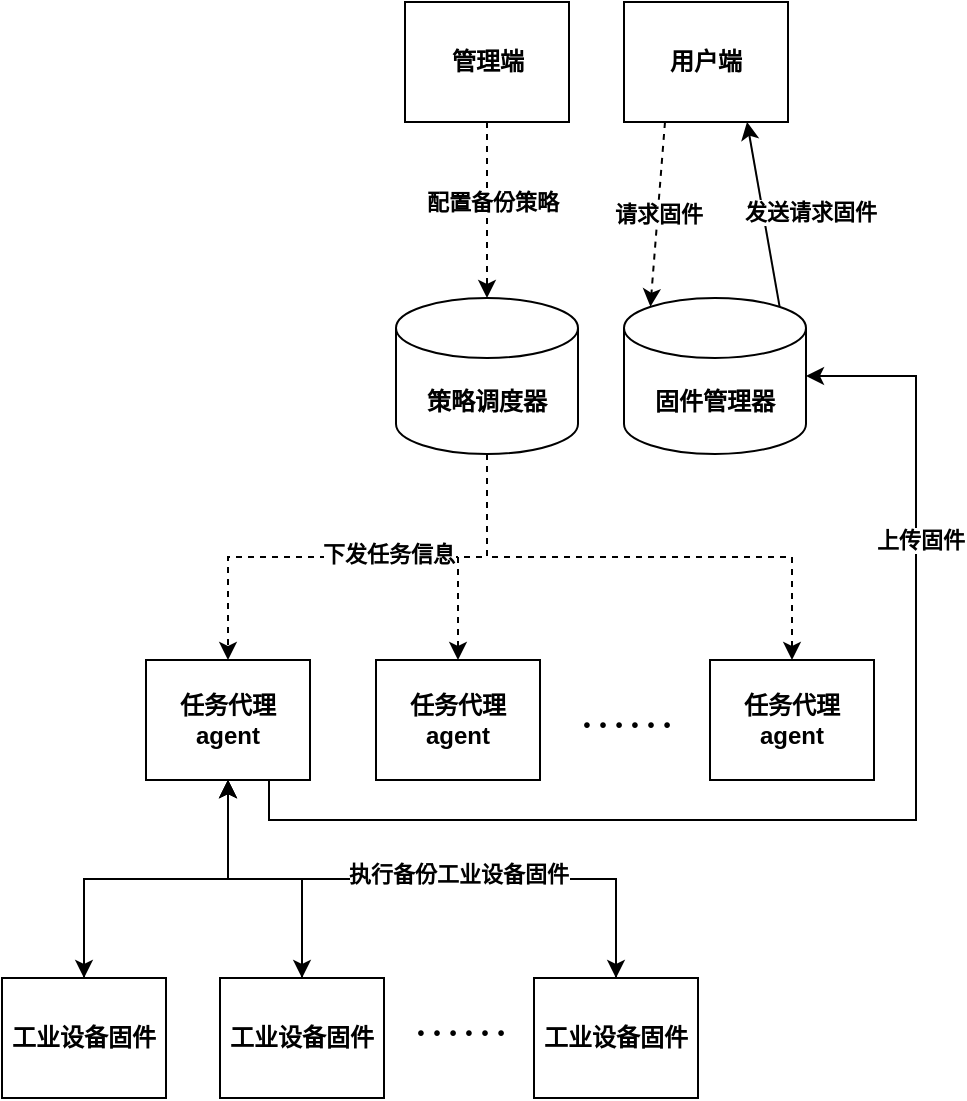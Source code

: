 <mxfile version="16.6.6" type="github">
  <diagram id="_G1xeEsAA8JANmBD5S7e" name="Page-1">
    <mxGraphModel dx="394" dy="681" grid="0" gridSize="10" guides="1" tooltips="1" connect="1" arrows="1" fold="1" page="1" pageScale="1" pageWidth="827" pageHeight="1169" math="0" shadow="0">
      <root>
        <mxCell id="0" />
        <mxCell id="1" parent="0" />
        <mxCell id="A042u1E6h-MGTahwksuI-42" style="edgeStyle=orthogonalEdgeStyle;rounded=0;orthogonalLoop=1;jettySize=auto;html=1;exitX=0.5;exitY=1;exitDx=0;exitDy=0;entryX=0.5;entryY=0;entryDx=0;entryDy=0;entryPerimeter=0;dashed=1;" edge="1" parent="1" source="A042u1E6h-MGTahwksuI-6" target="A042u1E6h-MGTahwksuI-14">
          <mxGeometry relative="1" as="geometry" />
        </mxCell>
        <mxCell id="A042u1E6h-MGTahwksuI-58" value="配置备份策略" style="edgeLabel;html=1;align=center;verticalAlign=middle;resizable=0;points=[];fontStyle=1" vertex="1" connectable="0" parent="A042u1E6h-MGTahwksuI-42">
          <mxGeometry x="-0.105" y="2" relative="1" as="geometry">
            <mxPoint as="offset" />
          </mxGeometry>
        </mxCell>
        <mxCell id="A042u1E6h-MGTahwksuI-6" value="管理端" style="rounded=0;whiteSpace=wrap;html=1;fontStyle=1" vertex="1" parent="1">
          <mxGeometry x="1140.5" y="148" width="82" height="60" as="geometry" />
        </mxCell>
        <mxCell id="A042u1E6h-MGTahwksuI-48" value="请求固件" style="rounded=0;orthogonalLoop=1;jettySize=auto;html=1;exitX=0.25;exitY=1;exitDx=0;exitDy=0;entryX=0.145;entryY=0;entryDx=0;entryDy=4.35;entryPerimeter=0;fontStyle=1;dashed=1;" edge="1" parent="1" source="A042u1E6h-MGTahwksuI-8" target="A042u1E6h-MGTahwksuI-40">
          <mxGeometry relative="1" as="geometry" />
        </mxCell>
        <mxCell id="A042u1E6h-MGTahwksuI-8" value="用户端" style="rounded=0;whiteSpace=wrap;html=1;fontStyle=1" vertex="1" parent="1">
          <mxGeometry x="1250" y="148" width="82" height="60" as="geometry" />
        </mxCell>
        <mxCell id="A042u1E6h-MGTahwksuI-43" style="edgeStyle=orthogonalEdgeStyle;rounded=0;orthogonalLoop=1;jettySize=auto;html=1;exitX=0.5;exitY=1;exitDx=0;exitDy=0;exitPerimeter=0;entryX=0.5;entryY=0;entryDx=0;entryDy=0;dashed=1;" edge="1" parent="1" source="A042u1E6h-MGTahwksuI-14" target="A042u1E6h-MGTahwksuI-22">
          <mxGeometry relative="1" as="geometry" />
        </mxCell>
        <mxCell id="A042u1E6h-MGTahwksuI-46" value="下发任务信息" style="edgeLabel;html=1;align=center;verticalAlign=middle;resizable=0;points=[];fontStyle=1" vertex="1" connectable="0" parent="A042u1E6h-MGTahwksuI-43">
          <mxGeometry x="-0.133" y="-2" relative="1" as="geometry">
            <mxPoint as="offset" />
          </mxGeometry>
        </mxCell>
        <mxCell id="A042u1E6h-MGTahwksuI-44" style="edgeStyle=orthogonalEdgeStyle;rounded=0;orthogonalLoop=1;jettySize=auto;html=1;exitX=0.5;exitY=1;exitDx=0;exitDy=0;exitPerimeter=0;dashed=1;" edge="1" parent="1" source="A042u1E6h-MGTahwksuI-14" target="A042u1E6h-MGTahwksuI-24">
          <mxGeometry relative="1" as="geometry" />
        </mxCell>
        <mxCell id="A042u1E6h-MGTahwksuI-45" style="edgeStyle=orthogonalEdgeStyle;rounded=0;orthogonalLoop=1;jettySize=auto;html=1;exitX=0.5;exitY=1;exitDx=0;exitDy=0;exitPerimeter=0;dashed=1;" edge="1" parent="1" source="A042u1E6h-MGTahwksuI-14" target="A042u1E6h-MGTahwksuI-26">
          <mxGeometry relative="1" as="geometry" />
        </mxCell>
        <mxCell id="A042u1E6h-MGTahwksuI-14" value="策略调度器" style="shape=cylinder3;whiteSpace=wrap;html=1;boundedLbl=1;backgroundOutline=1;size=15;fontStyle=1" vertex="1" parent="1">
          <mxGeometry x="1136" y="296" width="91" height="78" as="geometry" />
        </mxCell>
        <mxCell id="A042u1E6h-MGTahwksuI-49" style="edgeStyle=orthogonalEdgeStyle;rounded=0;orthogonalLoop=1;jettySize=auto;html=1;exitX=0.5;exitY=1;exitDx=0;exitDy=0;" edge="1" parent="1" source="A042u1E6h-MGTahwksuI-22" target="A042u1E6h-MGTahwksuI-31">
          <mxGeometry relative="1" as="geometry" />
        </mxCell>
        <mxCell id="A042u1E6h-MGTahwksuI-52" style="edgeStyle=orthogonalEdgeStyle;rounded=0;orthogonalLoop=1;jettySize=auto;html=1;exitX=0.5;exitY=1;exitDx=0;exitDy=0;" edge="1" parent="1" source="A042u1E6h-MGTahwksuI-22" target="A042u1E6h-MGTahwksuI-32">
          <mxGeometry relative="1" as="geometry" />
        </mxCell>
        <mxCell id="A042u1E6h-MGTahwksuI-54" style="edgeStyle=orthogonalEdgeStyle;rounded=0;orthogonalLoop=1;jettySize=auto;html=1;exitX=0.5;exitY=1;exitDx=0;exitDy=0;" edge="1" parent="1" source="A042u1E6h-MGTahwksuI-22" target="A042u1E6h-MGTahwksuI-33">
          <mxGeometry relative="1" as="geometry" />
        </mxCell>
        <mxCell id="A042u1E6h-MGTahwksuI-57" style="edgeStyle=orthogonalEdgeStyle;rounded=0;orthogonalLoop=1;jettySize=auto;html=1;exitX=0.75;exitY=1;exitDx=0;exitDy=0;entryX=1;entryY=0.5;entryDx=0;entryDy=0;entryPerimeter=0;" edge="1" parent="1" source="A042u1E6h-MGTahwksuI-22" target="A042u1E6h-MGTahwksuI-40">
          <mxGeometry relative="1" as="geometry">
            <Array as="points">
              <mxPoint x="1073" y="557" />
              <mxPoint x="1396" y="557" />
              <mxPoint x="1396" y="335" />
            </Array>
          </mxGeometry>
        </mxCell>
        <mxCell id="A042u1E6h-MGTahwksuI-60" value="上传固件" style="edgeLabel;html=1;align=center;verticalAlign=middle;resizable=0;points=[];fontStyle=1" vertex="1" connectable="0" parent="A042u1E6h-MGTahwksuI-57">
          <mxGeometry x="0.558" y="-2" relative="1" as="geometry">
            <mxPoint as="offset" />
          </mxGeometry>
        </mxCell>
        <mxCell id="A042u1E6h-MGTahwksuI-22" value="任务代理&lt;br&gt;agent" style="rounded=0;whiteSpace=wrap;html=1;fontStyle=1" vertex="1" parent="1">
          <mxGeometry x="1011" y="477" width="82" height="60" as="geometry" />
        </mxCell>
        <mxCell id="A042u1E6h-MGTahwksuI-24" value="任务代理&lt;br&gt;agent" style="rounded=0;whiteSpace=wrap;html=1;fontStyle=1" vertex="1" parent="1">
          <mxGeometry x="1126" y="477" width="82" height="60" as="geometry" />
        </mxCell>
        <mxCell id="A042u1E6h-MGTahwksuI-26" value="任务代理&lt;br&gt;agent" style="rounded=0;whiteSpace=wrap;html=1;fontStyle=1" vertex="1" parent="1">
          <mxGeometry x="1293" y="477" width="82" height="60" as="geometry" />
        </mxCell>
        <mxCell id="A042u1E6h-MGTahwksuI-50" style="edgeStyle=orthogonalEdgeStyle;rounded=0;orthogonalLoop=1;jettySize=auto;html=1;exitX=0.5;exitY=0;exitDx=0;exitDy=0;entryX=0.5;entryY=1;entryDx=0;entryDy=0;" edge="1" parent="1" source="A042u1E6h-MGTahwksuI-31" target="A042u1E6h-MGTahwksuI-22">
          <mxGeometry relative="1" as="geometry" />
        </mxCell>
        <mxCell id="A042u1E6h-MGTahwksuI-31" value="工业设备固件" style="rounded=0;whiteSpace=wrap;html=1;fontStyle=1" vertex="1" parent="1">
          <mxGeometry x="939" y="636" width="82" height="60" as="geometry" />
        </mxCell>
        <mxCell id="A042u1E6h-MGTahwksuI-51" style="edgeStyle=orthogonalEdgeStyle;rounded=0;orthogonalLoop=1;jettySize=auto;html=1;exitX=0.5;exitY=0;exitDx=0;exitDy=0;entryX=0.5;entryY=1;entryDx=0;entryDy=0;" edge="1" parent="1" source="A042u1E6h-MGTahwksuI-32" target="A042u1E6h-MGTahwksuI-22">
          <mxGeometry relative="1" as="geometry" />
        </mxCell>
        <mxCell id="A042u1E6h-MGTahwksuI-32" value="工业设备固件" style="rounded=0;whiteSpace=wrap;html=1;fontStyle=1" vertex="1" parent="1">
          <mxGeometry x="1048" y="636" width="82" height="60" as="geometry" />
        </mxCell>
        <mxCell id="A042u1E6h-MGTahwksuI-53" style="edgeStyle=orthogonalEdgeStyle;rounded=0;orthogonalLoop=1;jettySize=auto;html=1;exitX=0.5;exitY=0;exitDx=0;exitDy=0;entryX=0.5;entryY=1;entryDx=0;entryDy=0;" edge="1" parent="1" source="A042u1E6h-MGTahwksuI-33" target="A042u1E6h-MGTahwksuI-22">
          <mxGeometry relative="1" as="geometry" />
        </mxCell>
        <mxCell id="A042u1E6h-MGTahwksuI-56" value="执行备份工业设备固件" style="edgeLabel;html=1;align=center;verticalAlign=middle;resizable=0;points=[];fontStyle=1" vertex="1" connectable="0" parent="A042u1E6h-MGTahwksuI-53">
          <mxGeometry x="-0.119" y="-3" relative="1" as="geometry">
            <mxPoint as="offset" />
          </mxGeometry>
        </mxCell>
        <mxCell id="A042u1E6h-MGTahwksuI-33" value="工业设备固件" style="rounded=0;whiteSpace=wrap;html=1;fontStyle=1" vertex="1" parent="1">
          <mxGeometry x="1205" y="636" width="82" height="60" as="geometry" />
        </mxCell>
        <mxCell id="A042u1E6h-MGTahwksuI-34" value="&lt;font face=&quot;Comic Sans MS&quot; style=&quot;font-size: 24px&quot;&gt;……&lt;/font&gt;" style="text;html=1;resizable=0;autosize=1;align=center;verticalAlign=middle;points=[];fillColor=none;strokeColor=none;rounded=0;" vertex="1" parent="1">
          <mxGeometry x="1146" y="645" width="43" height="23" as="geometry" />
        </mxCell>
        <mxCell id="A042u1E6h-MGTahwksuI-59" value="发送请求固件" style="rounded=0;orthogonalLoop=1;jettySize=auto;html=1;exitX=0.855;exitY=0;exitDx=0;exitDy=4.35;exitPerimeter=0;entryX=0.75;entryY=1;entryDx=0;entryDy=0;fontStyle=1" edge="1" parent="1" source="A042u1E6h-MGTahwksuI-40" target="A042u1E6h-MGTahwksuI-8">
          <mxGeometry x="-0.062" y="-23" relative="1" as="geometry">
            <mxPoint as="offset" />
          </mxGeometry>
        </mxCell>
        <mxCell id="A042u1E6h-MGTahwksuI-40" value="固件管理器" style="shape=cylinder3;whiteSpace=wrap;html=1;boundedLbl=1;backgroundOutline=1;size=15;fontStyle=1" vertex="1" parent="1">
          <mxGeometry x="1250" y="296" width="91" height="78" as="geometry" />
        </mxCell>
        <mxCell id="A042u1E6h-MGTahwksuI-41" value="&lt;font face=&quot;Comic Sans MS&quot; style=&quot;font-size: 24px&quot;&gt;……&lt;/font&gt;" style="text;html=1;resizable=0;autosize=1;align=center;verticalAlign=middle;points=[];fillColor=none;strokeColor=none;rounded=0;" vertex="1" parent="1">
          <mxGeometry x="1229" y="491" width="43" height="23" as="geometry" />
        </mxCell>
      </root>
    </mxGraphModel>
  </diagram>
</mxfile>
